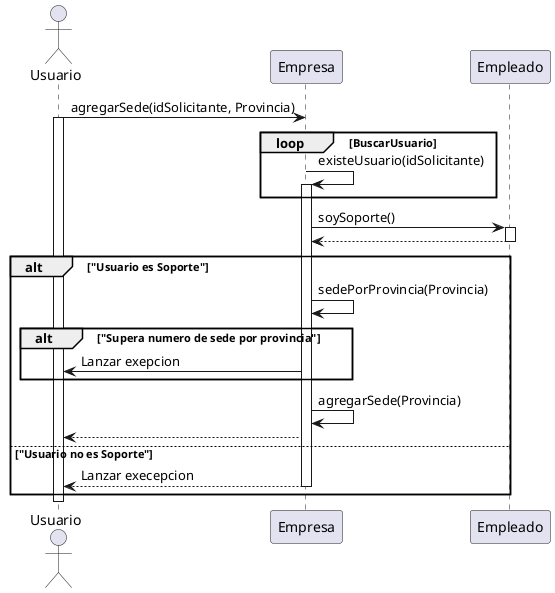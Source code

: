 @startuml
    Actor Usuario
    Usuario -> Empresa: agregarSede(idSolicitante, Provincia)
    Activate Usuario
    
    loop BuscarUsuario
    Empresa -> Empresa: existeUsuario(idSolicitante)
    Activate Empresa
    end BuscarUsuario
    Empresa -> Empleado: soySoporte()
    Activate Empleado
    Empleado --> Empresa
    Deactivate Empleado
    alt "Usuario es Soporte"
        Empresa -> Empresa: sedePorProvincia(Provincia)
        alt "Supera numero de sede por provincia"
            Empresa -> Usuario: Lanzar exepcion
        end "Supera numero de sede por provincia"
        Empresa -> Empresa: agregarSede(Provincia)
        Empresa --> Usuario
    else "Usuario no es Soporte"
        Empresa --> Usuario: Lanzar execepcion
    Deactivate Empresa
    end "Usuario Existe"
    Deactivate Usuario

@enduml